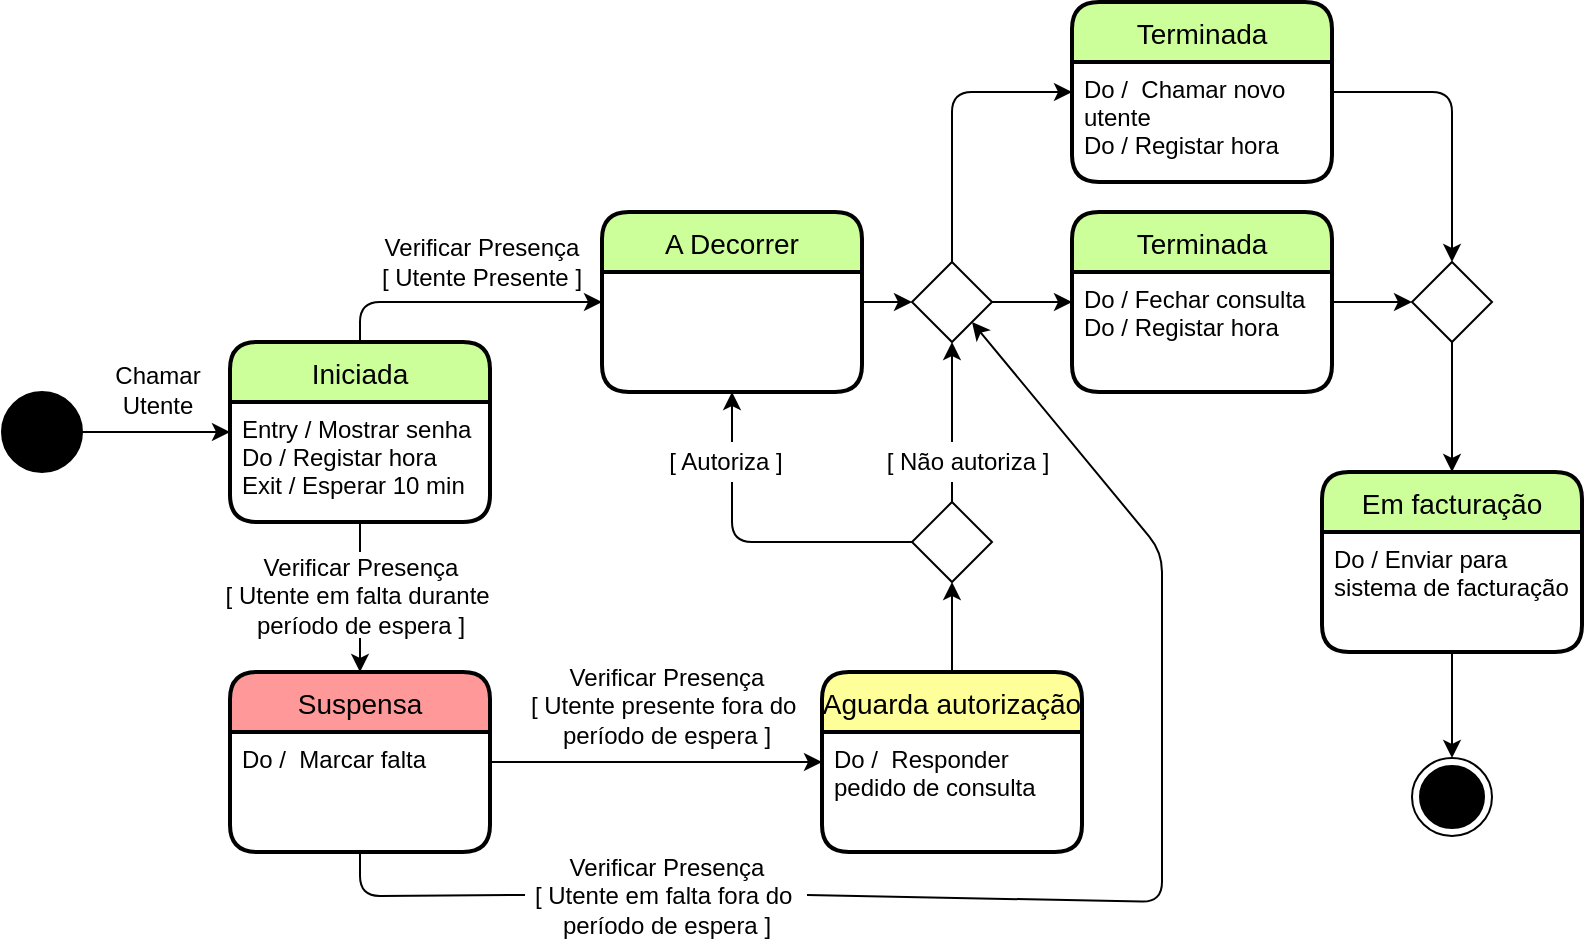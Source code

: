 <mxfile version="14.2.7" type="device"><diagram id="qfh7NfVdlRpL12L8LEe-" name="Page-1"><mxGraphModel dx="1157" dy="567" grid="1" gridSize="5" guides="1" tooltips="1" connect="1" arrows="1" fold="1" page="1" pageScale="1" pageWidth="827" pageHeight="1169" math="0" shadow="0"><root><mxCell id="0"/><mxCell id="1" parent="0"/><mxCell id="K6TeAN2AUnNZK-00623X-1" value="Iniciada" style="swimlane;childLayout=stackLayout;horizontal=1;startSize=30;horizontalStack=0;rounded=1;fontSize=14;fontStyle=0;strokeWidth=2;resizeParent=0;resizeLast=1;shadow=0;dashed=0;align=center;fillColor=#CCFF99;" parent="1" vertex="1"><mxGeometry x="133" y="185" width="130" height="90" as="geometry"><mxRectangle x="260" y="75" width="120" height="30" as="alternateBounds"/></mxGeometry></mxCell><mxCell id="K6TeAN2AUnNZK-00623X-2" value="Entry / Mostrar senha&#10;Do / Registar hora&#10;Exit / Esperar 10 min" style="align=left;strokeColor=none;fillColor=none;spacingLeft=4;fontSize=12;verticalAlign=top;resizable=0;rotatable=0;part=1;" parent="K6TeAN2AUnNZK-00623X-1" vertex="1"><mxGeometry y="30" width="130" height="60" as="geometry"/></mxCell><mxCell id="K6TeAN2AUnNZK-00623X-4" style="edgeStyle=orthogonalEdgeStyle;rounded=0;orthogonalLoop=1;jettySize=auto;html=1;entryX=0;entryY=0.5;entryDx=0;entryDy=0;" parent="1" source="K6TeAN2AUnNZK-00623X-3" target="K6TeAN2AUnNZK-00623X-1" edge="1"><mxGeometry relative="1" as="geometry"/></mxCell><mxCell id="K6TeAN2AUnNZK-00623X-3" value="" style="ellipse;whiteSpace=wrap;html=1;aspect=fixed;fillColor=#000000;" parent="1" vertex="1"><mxGeometry x="19" y="210" width="40" height="40" as="geometry"/></mxCell><mxCell id="K6TeAN2AUnNZK-00623X-5" value="Chamar &lt;br&gt;Utente" style="text;html=1;strokeColor=none;align=center;verticalAlign=middle;whiteSpace=wrap;rounded=0;fillColor=#ffffff;" parent="1" vertex="1"><mxGeometry x="69" y="195" width="56" height="28" as="geometry"/></mxCell><mxCell id="K6TeAN2AUnNZK-00623X-25" style="edgeStyle=orthogonalEdgeStyle;rounded=0;orthogonalLoop=1;jettySize=auto;html=1;entryX=0;entryY=0.5;entryDx=0;entryDy=0;" parent="1" source="K6TeAN2AUnNZK-00623X-7" target="K6TeAN2AUnNZK-00623X-59" edge="1"><mxGeometry relative="1" as="geometry"><mxPoint x="484" y="165" as="targetPoint"/></mxGeometry></mxCell><mxCell id="K6TeAN2AUnNZK-00623X-7" value="A Decorrer" style="swimlane;childLayout=stackLayout;horizontal=1;startSize=30;horizontalStack=0;rounded=1;fontSize=14;fontStyle=0;strokeWidth=2;resizeParent=0;resizeLast=1;shadow=0;dashed=0;align=center;fillColor=#CCFF99;" parent="1" vertex="1"><mxGeometry x="319" y="120" width="130" height="90" as="geometry"><mxRectangle x="260" y="75" width="120" height="30" as="alternateBounds"/></mxGeometry></mxCell><mxCell id="K6TeAN2AUnNZK-00623X-10" value="Verificar Presença&lt;br&gt;[ Utente Presente ]" style="text;html=1;strokeColor=none;align=center;verticalAlign=middle;whiteSpace=wrap;rounded=0;fillColor=#ffffff;" parent="1" vertex="1"><mxGeometry x="204" y="130" width="110" height="30" as="geometry"/></mxCell><mxCell id="K6TeAN2AUnNZK-00623X-12" style="edgeStyle=orthogonalEdgeStyle;rounded=0;orthogonalLoop=1;jettySize=auto;html=1;entryX=0.5;entryY=0;entryDx=0;entryDy=0;" parent="1" source="K6TeAN2AUnNZK-00623X-2" edge="1" target="K6TeAN2AUnNZK-00623X-15"><mxGeometry relative="1" as="geometry"><mxPoint x="198" y="415" as="targetPoint"/></mxGeometry></mxCell><mxCell id="K6TeAN2AUnNZK-00623X-13" value="Verificar Presença&lt;br&gt;[ Utente em falta durante&amp;nbsp;&lt;br&gt;período de espera ]" style="text;html=1;strokeColor=none;align=center;verticalAlign=middle;whiteSpace=wrap;rounded=0;fillColor=#ffffff;" parent="1" vertex="1"><mxGeometry x="127.5" y="290" width="141" height="43" as="geometry"/></mxCell><mxCell id="K6TeAN2AUnNZK-00623X-55" style="edgeStyle=orthogonalEdgeStyle;rounded=0;orthogonalLoop=1;jettySize=auto;html=1;entryX=0;entryY=0.25;entryDx=0;entryDy=0;" parent="1" source="K6TeAN2AUnNZK-00623X-15" target="K6TeAN2AUnNZK-00623X-66" edge="1"><mxGeometry relative="1" as="geometry"><mxPoint x="416.5" y="395" as="targetPoint"/></mxGeometry></mxCell><mxCell id="K6TeAN2AUnNZK-00623X-15" value="Suspensa" style="swimlane;childLayout=stackLayout;horizontal=1;startSize=30;horizontalStack=0;rounded=1;fontSize=14;fontStyle=0;strokeWidth=2;resizeParent=0;resizeLast=1;shadow=0;dashed=0;align=center;fillColor=#FF9999;" parent="1" vertex="1"><mxGeometry x="133" y="350" width="130" height="90" as="geometry"><mxRectangle x="260" y="75" width="120" height="30" as="alternateBounds"/></mxGeometry></mxCell><mxCell id="K6TeAN2AUnNZK-00623X-16" value="Do /  Marcar falta" style="align=left;strokeColor=none;fillColor=none;spacingLeft=4;fontSize=12;verticalAlign=top;resizable=0;rotatable=0;part=1;" parent="K6TeAN2AUnNZK-00623X-15" vertex="1"><mxGeometry y="30" width="130" height="60" as="geometry"/></mxCell><mxCell id="NoNpsZsCRF53koHcn7Tk-9" style="edgeStyle=orthogonalEdgeStyle;rounded=0;orthogonalLoop=1;jettySize=auto;html=1;entryX=0;entryY=0.5;entryDx=0;entryDy=0;exitX=1;exitY=0.25;exitDx=0;exitDy=0;" edge="1" parent="1" source="K6TeAN2AUnNZK-00623X-29" target="NoNpsZsCRF53koHcn7Tk-8"><mxGeometry relative="1" as="geometry"><mxPoint x="689" y="165" as="sourcePoint"/><Array as="points"/></mxGeometry></mxCell><mxCell id="K6TeAN2AUnNZK-00623X-28" value="Terminada" style="swimlane;childLayout=stackLayout;horizontal=1;startSize=30;horizontalStack=0;rounded=1;fontSize=14;fontStyle=0;strokeWidth=2;resizeParent=0;resizeLast=1;shadow=0;dashed=0;align=center;fillColor=#CCFF99;" parent="1" vertex="1"><mxGeometry x="554" y="120" width="130" height="90" as="geometry"><mxRectangle x="260" y="75" width="120" height="30" as="alternateBounds"/></mxGeometry></mxCell><mxCell id="K6TeAN2AUnNZK-00623X-29" value="Do / Fechar consulta&#10;Do / Registar hora" style="align=left;strokeColor=none;fillColor=none;spacingLeft=4;fontSize=12;verticalAlign=top;resizable=0;rotatable=0;part=1;" parent="K6TeAN2AUnNZK-00623X-28" vertex="1"><mxGeometry y="30" width="130" height="60" as="geometry"/></mxCell><mxCell id="K6TeAN2AUnNZK-00623X-40" value="" style="ellipse;html=1;shape=endState;fillColor=#000000;" parent="1" vertex="1"><mxGeometry x="724" y="393" width="40" height="39" as="geometry"/></mxCell><mxCell id="K6TeAN2AUnNZK-00623X-44" value="" style="endArrow=classic;html=1;entryX=0;entryY=0.5;entryDx=0;entryDy=0;exitX=0.5;exitY=0;exitDx=0;exitDy=0;" parent="1" target="K6TeAN2AUnNZK-00623X-7" edge="1" source="K6TeAN2AUnNZK-00623X-1"><mxGeometry width="50" height="50" relative="1" as="geometry"><mxPoint x="198" y="185" as="sourcePoint"/><mxPoint x="409" y="213" as="targetPoint"/><Array as="points"><mxPoint x="198" y="165"/></Array></mxGeometry></mxCell><mxCell id="K6TeAN2AUnNZK-00623X-48" value="Verificar Presença&lt;br&gt;[ Utente em falta fora do&amp;nbsp;&lt;br&gt;período de espera ]" style="text;html=1;strokeColor=none;align=center;verticalAlign=middle;whiteSpace=wrap;rounded=0;fillColor=#ffffff;" parent="1" vertex="1"><mxGeometry x="280.5" y="440" width="141" height="43" as="geometry"/></mxCell><mxCell id="K6TeAN2AUnNZK-00623X-50" value="" style="endArrow=none;html=1;exitX=0.5;exitY=1;exitDx=0;exitDy=0;entryX=0;entryY=0.5;entryDx=0;entryDy=0;" parent="1" source="K6TeAN2AUnNZK-00623X-15" target="K6TeAN2AUnNZK-00623X-48" edge="1"><mxGeometry width="50" height="50" relative="1" as="geometry"><mxPoint x="312.5" y="363" as="sourcePoint"/><mxPoint x="362.5" y="313" as="targetPoint"/><Array as="points"><mxPoint x="198" y="462"/></Array></mxGeometry></mxCell><mxCell id="K6TeAN2AUnNZK-00623X-58" style="edgeStyle=orthogonalEdgeStyle;rounded=0;orthogonalLoop=1;jettySize=auto;html=1;entryX=0.5;entryY=1;entryDx=0;entryDy=0;exitX=0.5;exitY=0;exitDx=0;exitDy=0;" parent="1" target="K6TeAN2AUnNZK-00623X-57" edge="1" source="K6TeAN2AUnNZK-00623X-65"><mxGeometry relative="1" as="geometry"><mxPoint x="494" y="415" as="sourcePoint"/></mxGeometry></mxCell><mxCell id="K6TeAN2AUnNZK-00623X-56" value="Verificar Presença&lt;br&gt;[ Utente presente fora do&amp;nbsp;&lt;br&gt;período de espera ]" style="text;html=1;strokeColor=none;align=center;verticalAlign=middle;whiteSpace=wrap;rounded=0;fillColor=#ffffff;" parent="1" vertex="1"><mxGeometry x="280.5" y="345" width="141" height="43" as="geometry"/></mxCell><mxCell id="NoNpsZsCRF53koHcn7Tk-4" style="edgeStyle=orthogonalEdgeStyle;rounded=0;orthogonalLoop=1;jettySize=auto;html=1;entryX=0.5;entryY=1;entryDx=0;entryDy=0;" edge="1" parent="1" source="K6TeAN2AUnNZK-00623X-57" target="K6TeAN2AUnNZK-00623X-59"><mxGeometry relative="1" as="geometry"/></mxCell><mxCell id="K6TeAN2AUnNZK-00623X-57" value="" style="rhombus;whiteSpace=wrap;html=1;fillColor=#FFFFFF;" parent="1" vertex="1"><mxGeometry x="474" y="265" width="40" height="40" as="geometry"/></mxCell><mxCell id="NoNpsZsCRF53koHcn7Tk-6" style="edgeStyle=orthogonalEdgeStyle;rounded=0;orthogonalLoop=1;jettySize=auto;html=1;entryX=0;entryY=0.5;entryDx=0;entryDy=0;" edge="1" parent="1" source="K6TeAN2AUnNZK-00623X-59" target="K6TeAN2AUnNZK-00623X-28"><mxGeometry relative="1" as="geometry"/></mxCell><mxCell id="K6TeAN2AUnNZK-00623X-59" value="" style="rhombus;whiteSpace=wrap;html=1;fillColor=#FFFFFF;" parent="1" vertex="1"><mxGeometry x="474" y="145" width="40" height="40" as="geometry"/></mxCell><mxCell id="K6TeAN2AUnNZK-00623X-62" value="" style="endArrow=classic;html=1;exitX=0;exitY=0.5;exitDx=0;exitDy=0;entryX=0.5;entryY=1;entryDx=0;entryDy=0;" parent="1" source="K6TeAN2AUnNZK-00623X-57" target="K6TeAN2AUnNZK-00623X-7" edge="1"><mxGeometry width="50" height="50" relative="1" as="geometry"><mxPoint x="503" y="260" as="sourcePoint"/><mxPoint x="553" y="210" as="targetPoint"/><Array as="points"><mxPoint x="384" y="285"/></Array></mxGeometry></mxCell><mxCell id="K6TeAN2AUnNZK-00623X-65" value="Aguarda autorização" style="swimlane;childLayout=stackLayout;horizontal=1;startSize=30;horizontalStack=0;rounded=1;fontSize=14;fontStyle=0;strokeWidth=2;resizeParent=0;resizeLast=1;shadow=0;dashed=0;align=center;fillColor=#FFFF99;" parent="1" vertex="1"><mxGeometry x="429" y="350" width="130" height="90" as="geometry"><mxRectangle x="260" y="75" width="120" height="30" as="alternateBounds"/></mxGeometry></mxCell><mxCell id="K6TeAN2AUnNZK-00623X-66" value="Do /  Responder&#10;pedido de consulta" style="align=left;strokeColor=none;fillColor=none;spacingLeft=4;fontSize=12;verticalAlign=top;resizable=0;rotatable=0;part=1;" parent="K6TeAN2AUnNZK-00623X-65" vertex="1"><mxGeometry y="30" width="130" height="60" as="geometry"/></mxCell><mxCell id="K6TeAN2AUnNZK-00623X-67" value="[ Autoriza ]" style="text;html=1;strokeColor=none;align=center;verticalAlign=middle;whiteSpace=wrap;rounded=0;fillColor=#ffffff;" parent="1" vertex="1"><mxGeometry x="349" y="235" width="64" height="20" as="geometry"/></mxCell><mxCell id="K6TeAN2AUnNZK-00623X-68" value="[ Não autoriza ]" style="text;html=1;strokeColor=none;align=center;verticalAlign=middle;whiteSpace=wrap;rounded=0;fillColor=#ffffff;" parent="1" vertex="1"><mxGeometry x="454" y="235" width="96" height="20" as="geometry"/></mxCell><mxCell id="K6TeAN2AUnNZK-00623X-72" value="Em facturação" style="swimlane;childLayout=stackLayout;horizontal=1;startSize=30;horizontalStack=0;rounded=1;fontSize=14;fontStyle=0;strokeWidth=2;resizeParent=0;resizeLast=1;shadow=0;dashed=0;align=center;fillColor=#CCFF99;" parent="1" vertex="1"><mxGeometry x="679" y="250" width="130" height="90" as="geometry"><mxRectangle x="260" y="75" width="120" height="30" as="alternateBounds"/></mxGeometry></mxCell><mxCell id="K6TeAN2AUnNZK-00623X-73" value="Do / Enviar para&#10;sistema de facturação " style="align=left;strokeColor=none;fillColor=none;spacingLeft=4;fontSize=12;verticalAlign=top;resizable=0;rotatable=0;part=1;" parent="K6TeAN2AUnNZK-00623X-72" vertex="1"><mxGeometry y="30" width="130" height="60" as="geometry"/></mxCell><mxCell id="K6TeAN2AUnNZK-00623X-75" style="edgeStyle=orthogonalEdgeStyle;rounded=0;orthogonalLoop=1;jettySize=auto;html=1;" parent="1" source="K6TeAN2AUnNZK-00623X-73" target="K6TeAN2AUnNZK-00623X-40" edge="1"><mxGeometry relative="1" as="geometry"/></mxCell><mxCell id="NoNpsZsCRF53koHcn7Tk-1" value="Terminada" style="swimlane;childLayout=stackLayout;horizontal=1;startSize=30;horizontalStack=0;rounded=1;fontSize=14;fontStyle=0;strokeWidth=2;resizeParent=0;resizeLast=1;shadow=0;dashed=0;align=center;fillColor=#CCFF99;" vertex="1" parent="1"><mxGeometry x="554" y="15" width="130" height="90" as="geometry"><mxRectangle x="260" y="75" width="120" height="30" as="alternateBounds"/></mxGeometry></mxCell><mxCell id="NoNpsZsCRF53koHcn7Tk-2" value="Do /  Chamar novo&#10;utente&#10;Do / Registar hora&#10;" style="align=left;strokeColor=none;fillColor=none;spacingLeft=4;fontSize=12;verticalAlign=top;resizable=0;rotatable=0;part=1;" vertex="1" parent="NoNpsZsCRF53koHcn7Tk-1"><mxGeometry y="30" width="130" height="60" as="geometry"/></mxCell><mxCell id="NoNpsZsCRF53koHcn7Tk-7" value="" style="endArrow=classic;html=1;exitX=0.5;exitY=0;exitDx=0;exitDy=0;entryX=0;entryY=0.5;entryDx=0;entryDy=0;" edge="1" parent="1" source="K6TeAN2AUnNZK-00623X-59" target="NoNpsZsCRF53koHcn7Tk-1"><mxGeometry width="50" height="50" relative="1" as="geometry"><mxPoint x="549" y="205" as="sourcePoint"/><mxPoint x="599" y="155" as="targetPoint"/><Array as="points"><mxPoint x="494" y="60"/></Array></mxGeometry></mxCell><mxCell id="NoNpsZsCRF53koHcn7Tk-10" style="edgeStyle=orthogonalEdgeStyle;rounded=0;orthogonalLoop=1;jettySize=auto;html=1;entryX=0.5;entryY=0;entryDx=0;entryDy=0;" edge="1" parent="1" source="NoNpsZsCRF53koHcn7Tk-8" target="K6TeAN2AUnNZK-00623X-72"><mxGeometry relative="1" as="geometry"/></mxCell><mxCell id="NoNpsZsCRF53koHcn7Tk-8" value="" style="rhombus;whiteSpace=wrap;html=1;fillColor=#FFFFFF;" vertex="1" parent="1"><mxGeometry x="724" y="145" width="40" height="40" as="geometry"/></mxCell><mxCell id="NoNpsZsCRF53koHcn7Tk-11" value="" style="endArrow=classic;html=1;entryX=0.5;entryY=0;entryDx=0;entryDy=0;" edge="1" parent="1" target="NoNpsZsCRF53koHcn7Tk-8"><mxGeometry width="50" height="50" relative="1" as="geometry"><mxPoint x="684" y="60" as="sourcePoint"/><mxPoint x="589" y="155" as="targetPoint"/><Array as="points"><mxPoint x="744" y="60"/></Array></mxGeometry></mxCell><mxCell id="NoNpsZsCRF53koHcn7Tk-12" value="" style="endArrow=classic;html=1;exitX=1;exitY=0.5;exitDx=0;exitDy=0;entryX=1;entryY=1;entryDx=0;entryDy=0;" edge="1" parent="1" source="K6TeAN2AUnNZK-00623X-48" target="K6TeAN2AUnNZK-00623X-59"><mxGeometry width="50" height="50" relative="1" as="geometry"><mxPoint x="549" y="405" as="sourcePoint"/><mxPoint x="564" y="230" as="targetPoint"/><Array as="points"><mxPoint x="599" y="465"/><mxPoint x="599" y="290"/></Array></mxGeometry></mxCell></root></mxGraphModel></diagram></mxfile>